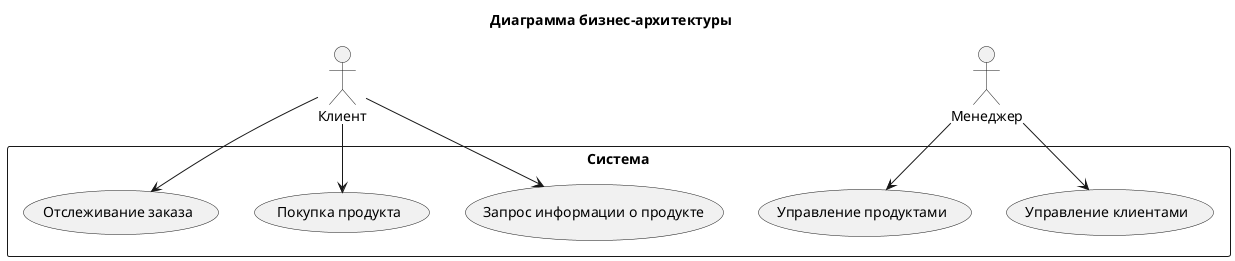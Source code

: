 @startuml
title Диаграмма бизнес-архитектуры

actor Клиент
actor Менеджер

rectangle Система {
  usecase "Запрос информации о продукте" as UC1
  usecase "Покупка продукта" as UC2
  usecase "Отслеживание заказа" as UC3
  usecase "Управление продуктами" as UC4
  usecase "Управление клиентами" as UC5
}

Клиент --> UC1
Клиент --> UC2
Клиент --> UC3
Менеджер --> UC4
Менеджер --> UC5

@enduml
